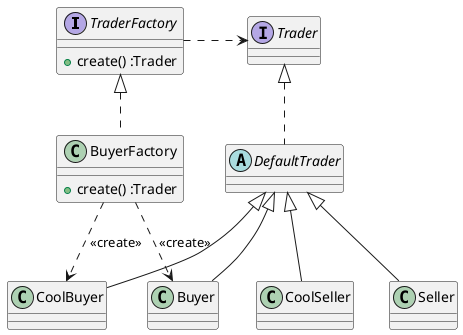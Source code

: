 @startuml

interface TraderFactory {
    + create() :Trader
}
class BuyerFactory {
    + create() :Trader
}

TraderFactory <|.. BuyerFactory
'TraderFactory <|.. SellerFactory

Trader <|.. DefaultTrader

'class SellerFactory{
'    + create() :Trader
'}


BuyerFactory ..> Buyer : << create >>
BuyerFactory ..> CoolBuyer : << create >>

'SellerFactory ..> Seller : << create >>
'SellerFactory ..> CoolSeller : << create >>

interface Trader
abstract DefaultTrader
'
class Buyer extends DefaultTrader {}
class CoolBuyer extends DefaultTrader
class Seller extends DefaultTrader {}
class CoolSeller extends DefaultTrader

TraderFactory .> Trader : "        "

@enduml